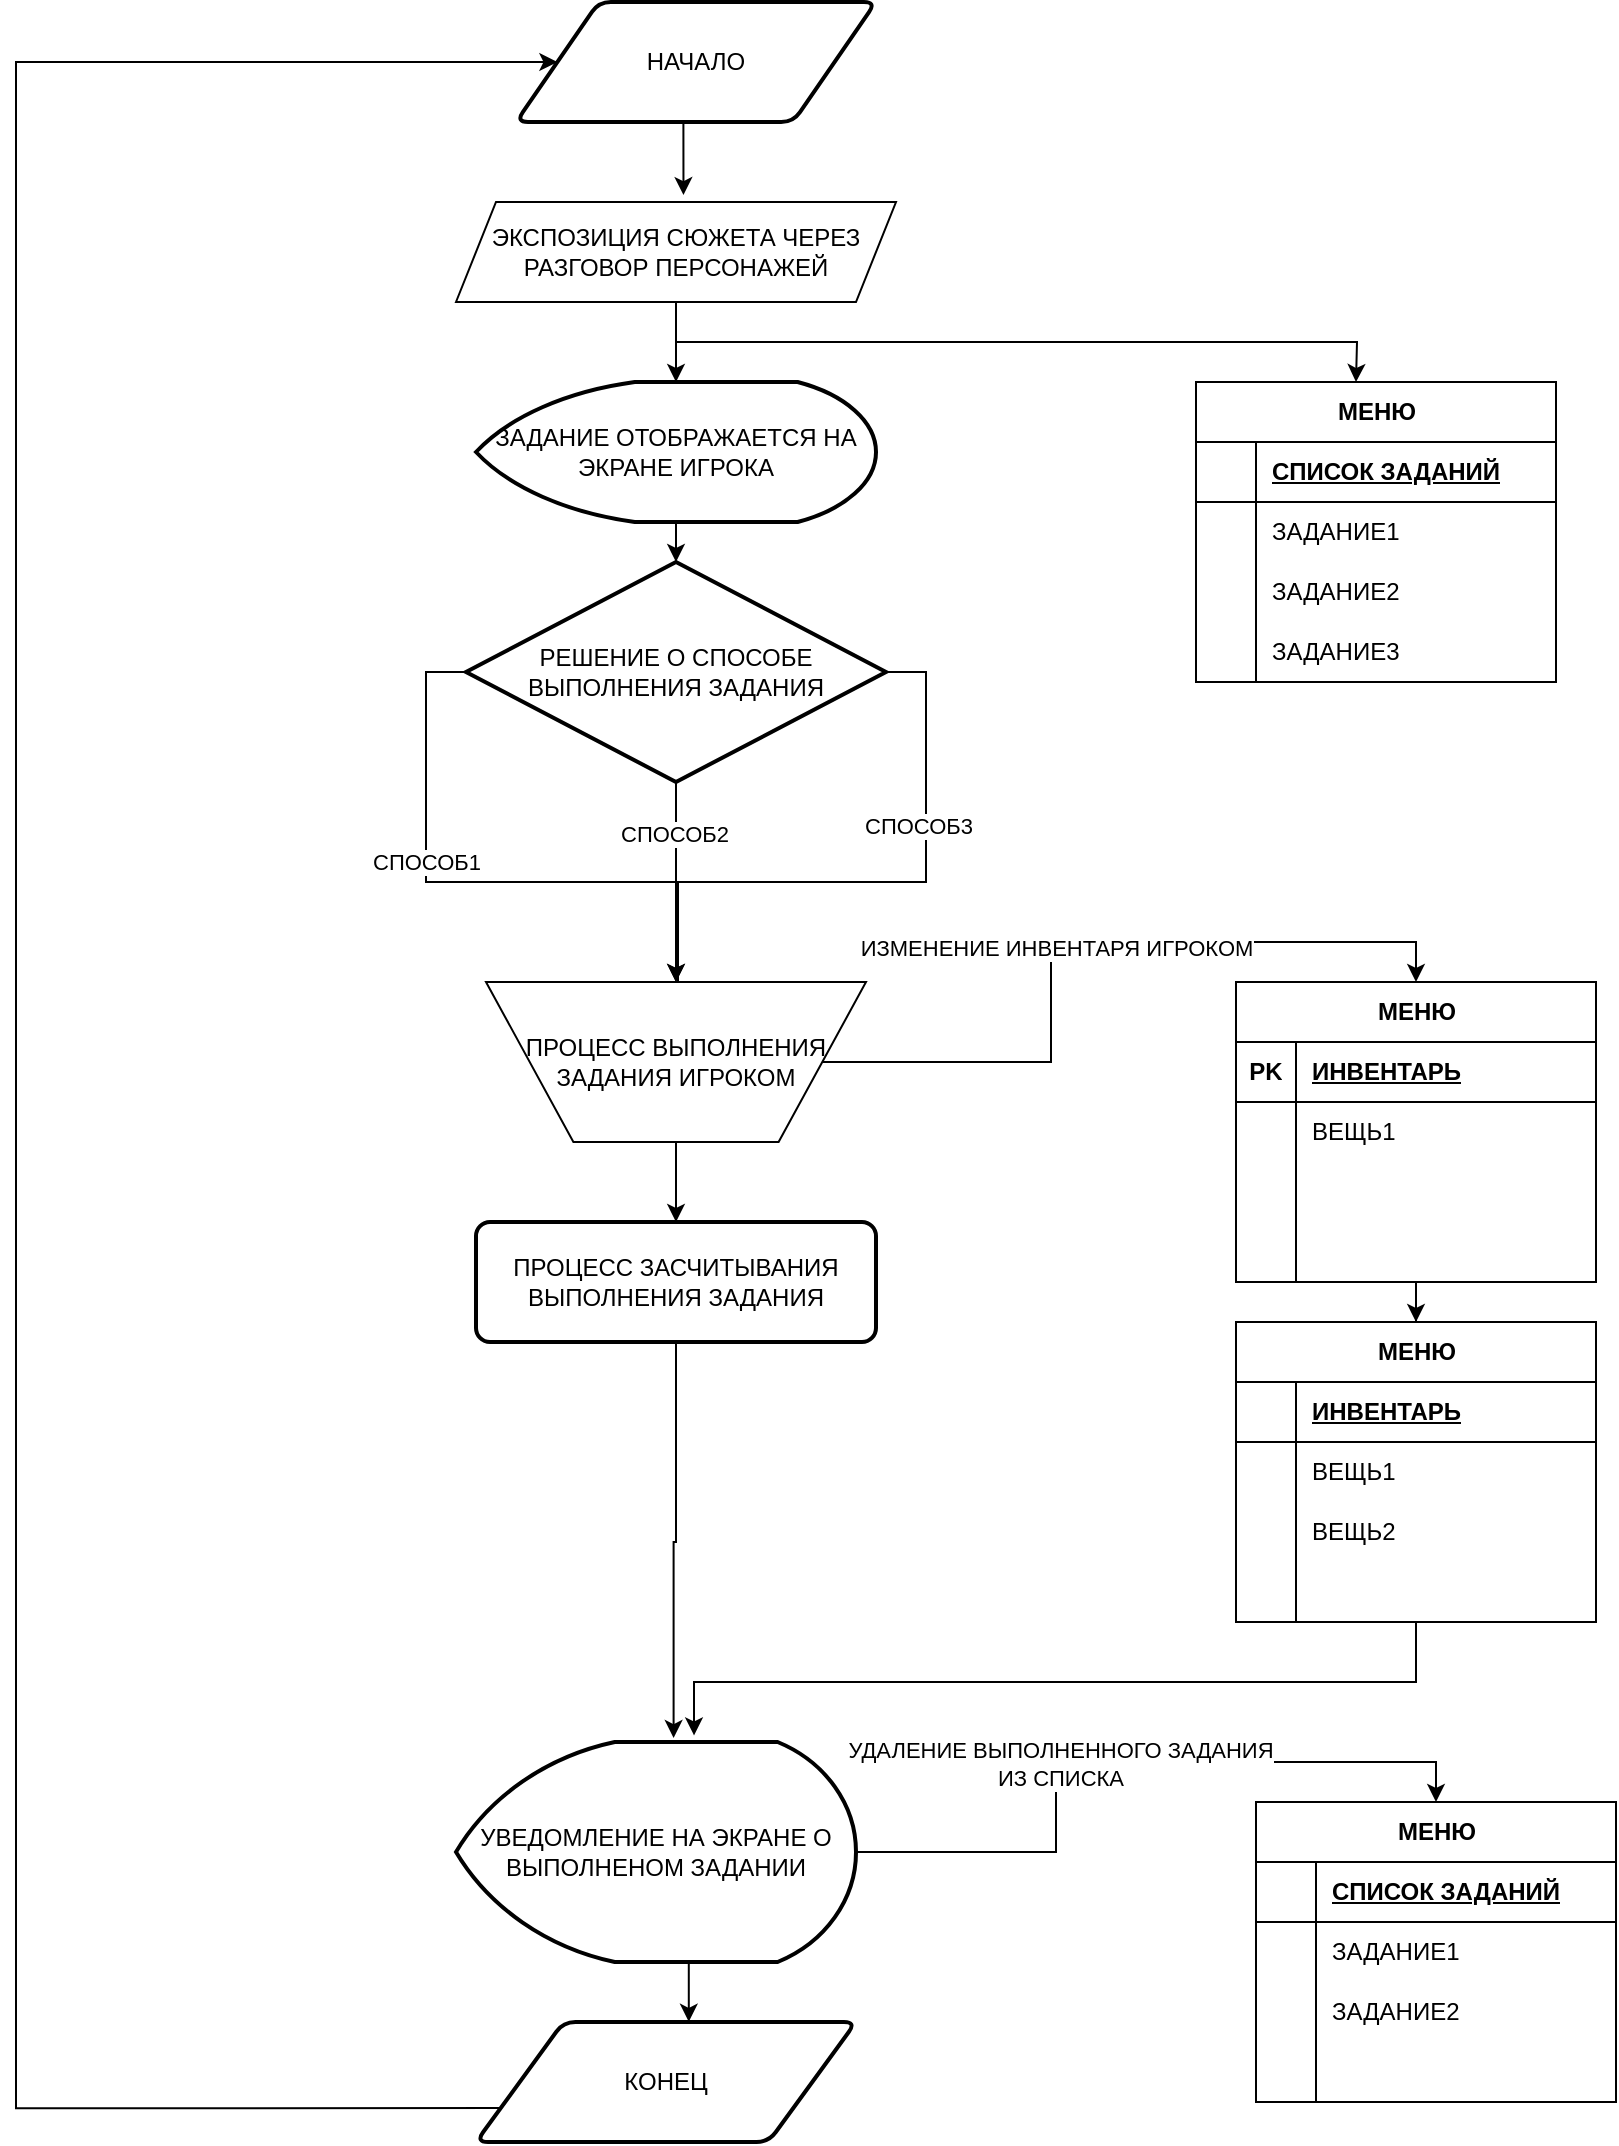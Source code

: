 <mxfile version="22.1.8" type="device">
  <diagram name="Page-1" id="jC-z7-jAYnr1ATUGdDb_">
    <mxGraphModel dx="1912" dy="897" grid="1" gridSize="10" guides="1" tooltips="1" connect="1" arrows="1" fold="1" page="1" pageScale="1" pageWidth="850" pageHeight="1100" math="0" shadow="0">
      <root>
        <mxCell id="0" />
        <mxCell id="1" parent="0" />
        <mxCell id="XMUXzHn4i5wTcULYJO-p-7" style="edgeStyle=orthogonalEdgeStyle;rounded=0;orthogonalLoop=1;jettySize=auto;html=1;exitX=0.5;exitY=1;exitDx=0;exitDy=0;" edge="1" parent="1" source="XMUXzHn4i5wTcULYJO-p-1">
          <mxGeometry relative="1" as="geometry">
            <mxPoint x="720" y="200" as="targetPoint" />
          </mxGeometry>
        </mxCell>
        <mxCell id="XMUXzHn4i5wTcULYJO-p-1" value="ЭКСПОЗИЦИЯ СЮЖЕТА ЧЕРЕЗ РАЗГОВОР ПЕРСОНАЖЕЙ" style="shape=parallelogram;perimeter=parallelogramPerimeter;whiteSpace=wrap;html=1;fixedSize=1;" vertex="1" parent="1">
          <mxGeometry x="270" y="110" width="220" height="50" as="geometry" />
        </mxCell>
        <mxCell id="XMUXzHn4i5wTcULYJO-p-5" value="ЗАДАНИЕ ОТОБРАЖАЕТСЯ НА ЭКРАНЕ ИГРОКА" style="strokeWidth=2;html=1;shape=mxgraph.flowchart.display;whiteSpace=wrap;" vertex="1" parent="1">
          <mxGeometry x="280" y="200" width="200" height="70" as="geometry" />
        </mxCell>
        <mxCell id="XMUXzHn4i5wTcULYJO-p-6" style="edgeStyle=orthogonalEdgeStyle;rounded=0;orthogonalLoop=1;jettySize=auto;html=1;exitX=0.5;exitY=1;exitDx=0;exitDy=0;entryX=0.5;entryY=0;entryDx=0;entryDy=0;entryPerimeter=0;" edge="1" parent="1" source="XMUXzHn4i5wTcULYJO-p-1" target="XMUXzHn4i5wTcULYJO-p-5">
          <mxGeometry relative="1" as="geometry" />
        </mxCell>
        <mxCell id="XMUXzHn4i5wTcULYJO-p-8" value="МЕНЮ" style="shape=table;startSize=30;container=1;collapsible=1;childLayout=tableLayout;fixedRows=1;rowLines=0;fontStyle=1;align=center;resizeLast=1;html=1;" vertex="1" parent="1">
          <mxGeometry x="640" y="200" width="180" height="150" as="geometry" />
        </mxCell>
        <mxCell id="XMUXzHn4i5wTcULYJO-p-9" value="" style="shape=tableRow;horizontal=0;startSize=0;swimlaneHead=0;swimlaneBody=0;fillColor=none;collapsible=0;dropTarget=0;points=[[0,0.5],[1,0.5]];portConstraint=eastwest;top=0;left=0;right=0;bottom=1;" vertex="1" parent="XMUXzHn4i5wTcULYJO-p-8">
          <mxGeometry y="30" width="180" height="30" as="geometry" />
        </mxCell>
        <mxCell id="XMUXzHn4i5wTcULYJO-p-10" value="" style="shape=partialRectangle;connectable=0;fillColor=none;top=0;left=0;bottom=0;right=0;fontStyle=1;overflow=hidden;whiteSpace=wrap;html=1;" vertex="1" parent="XMUXzHn4i5wTcULYJO-p-9">
          <mxGeometry width="30" height="30" as="geometry">
            <mxRectangle width="30" height="30" as="alternateBounds" />
          </mxGeometry>
        </mxCell>
        <mxCell id="XMUXzHn4i5wTcULYJO-p-11" value="СПИСОК ЗАДАНИЙ" style="shape=partialRectangle;connectable=0;fillColor=none;top=0;left=0;bottom=0;right=0;align=left;spacingLeft=6;fontStyle=5;overflow=hidden;whiteSpace=wrap;html=1;" vertex="1" parent="XMUXzHn4i5wTcULYJO-p-9">
          <mxGeometry x="30" width="150" height="30" as="geometry">
            <mxRectangle width="150" height="30" as="alternateBounds" />
          </mxGeometry>
        </mxCell>
        <mxCell id="XMUXzHn4i5wTcULYJO-p-12" value="" style="shape=tableRow;horizontal=0;startSize=0;swimlaneHead=0;swimlaneBody=0;fillColor=none;collapsible=0;dropTarget=0;points=[[0,0.5],[1,0.5]];portConstraint=eastwest;top=0;left=0;right=0;bottom=0;" vertex="1" parent="XMUXzHn4i5wTcULYJO-p-8">
          <mxGeometry y="60" width="180" height="30" as="geometry" />
        </mxCell>
        <mxCell id="XMUXzHn4i5wTcULYJO-p-13" value="" style="shape=partialRectangle;connectable=0;fillColor=none;top=0;left=0;bottom=0;right=0;editable=1;overflow=hidden;whiteSpace=wrap;html=1;" vertex="1" parent="XMUXzHn4i5wTcULYJO-p-12">
          <mxGeometry width="30" height="30" as="geometry">
            <mxRectangle width="30" height="30" as="alternateBounds" />
          </mxGeometry>
        </mxCell>
        <mxCell id="XMUXzHn4i5wTcULYJO-p-14" value="ЗАДАНИЕ1" style="shape=partialRectangle;connectable=0;fillColor=none;top=0;left=0;bottom=0;right=0;align=left;spacingLeft=6;overflow=hidden;whiteSpace=wrap;html=1;" vertex="1" parent="XMUXzHn4i5wTcULYJO-p-12">
          <mxGeometry x="30" width="150" height="30" as="geometry">
            <mxRectangle width="150" height="30" as="alternateBounds" />
          </mxGeometry>
        </mxCell>
        <mxCell id="XMUXzHn4i5wTcULYJO-p-15" value="" style="shape=tableRow;horizontal=0;startSize=0;swimlaneHead=0;swimlaneBody=0;fillColor=none;collapsible=0;dropTarget=0;points=[[0,0.5],[1,0.5]];portConstraint=eastwest;top=0;left=0;right=0;bottom=0;" vertex="1" parent="XMUXzHn4i5wTcULYJO-p-8">
          <mxGeometry y="90" width="180" height="30" as="geometry" />
        </mxCell>
        <mxCell id="XMUXzHn4i5wTcULYJO-p-16" value="" style="shape=partialRectangle;connectable=0;fillColor=none;top=0;left=0;bottom=0;right=0;editable=1;overflow=hidden;whiteSpace=wrap;html=1;" vertex="1" parent="XMUXzHn4i5wTcULYJO-p-15">
          <mxGeometry width="30" height="30" as="geometry">
            <mxRectangle width="30" height="30" as="alternateBounds" />
          </mxGeometry>
        </mxCell>
        <mxCell id="XMUXzHn4i5wTcULYJO-p-17" value="ЗАДАНИЕ2" style="shape=partialRectangle;connectable=0;fillColor=none;top=0;left=0;bottom=0;right=0;align=left;spacingLeft=6;overflow=hidden;whiteSpace=wrap;html=1;" vertex="1" parent="XMUXzHn4i5wTcULYJO-p-15">
          <mxGeometry x="30" width="150" height="30" as="geometry">
            <mxRectangle width="150" height="30" as="alternateBounds" />
          </mxGeometry>
        </mxCell>
        <mxCell id="XMUXzHn4i5wTcULYJO-p-18" value="" style="shape=tableRow;horizontal=0;startSize=0;swimlaneHead=0;swimlaneBody=0;fillColor=none;collapsible=0;dropTarget=0;points=[[0,0.5],[1,0.5]];portConstraint=eastwest;top=0;left=0;right=0;bottom=0;" vertex="1" parent="XMUXzHn4i5wTcULYJO-p-8">
          <mxGeometry y="120" width="180" height="30" as="geometry" />
        </mxCell>
        <mxCell id="XMUXzHn4i5wTcULYJO-p-19" value="" style="shape=partialRectangle;connectable=0;fillColor=none;top=0;left=0;bottom=0;right=0;editable=1;overflow=hidden;whiteSpace=wrap;html=1;" vertex="1" parent="XMUXzHn4i5wTcULYJO-p-18">
          <mxGeometry width="30" height="30" as="geometry">
            <mxRectangle width="30" height="30" as="alternateBounds" />
          </mxGeometry>
        </mxCell>
        <mxCell id="XMUXzHn4i5wTcULYJO-p-20" value="ЗАДАНИЕ3" style="shape=partialRectangle;connectable=0;fillColor=none;top=0;left=0;bottom=0;right=0;align=left;spacingLeft=6;overflow=hidden;whiteSpace=wrap;html=1;" vertex="1" parent="XMUXzHn4i5wTcULYJO-p-18">
          <mxGeometry x="30" width="150" height="30" as="geometry">
            <mxRectangle width="150" height="30" as="alternateBounds" />
          </mxGeometry>
        </mxCell>
        <mxCell id="XMUXzHn4i5wTcULYJO-p-27" style="edgeStyle=orthogonalEdgeStyle;rounded=0;orthogonalLoop=1;jettySize=auto;html=1;exitX=1;exitY=0.5;exitDx=0;exitDy=0;exitPerimeter=0;entryX=0.5;entryY=0;entryDx=0;entryDy=0;" edge="1" parent="1" source="XMUXzHn4i5wTcULYJO-p-21" target="XMUXzHn4i5wTcULYJO-p-31">
          <mxGeometry relative="1" as="geometry">
            <mxPoint x="380" y="550" as="targetPoint" />
          </mxGeometry>
        </mxCell>
        <mxCell id="XMUXzHn4i5wTcULYJO-p-30" value="СПОСОБ3" style="edgeLabel;html=1;align=center;verticalAlign=middle;resizable=0;points=[];" vertex="1" connectable="0" parent="XMUXzHn4i5wTcULYJO-p-27">
          <mxGeometry x="-0.356" y="-4" relative="1" as="geometry">
            <mxPoint as="offset" />
          </mxGeometry>
        </mxCell>
        <mxCell id="XMUXzHn4i5wTcULYJO-p-50" style="edgeStyle=orthogonalEdgeStyle;rounded=0;orthogonalLoop=1;jettySize=auto;html=1;exitX=0.5;exitY=1;exitDx=0;exitDy=0;exitPerimeter=0;entryX=0.5;entryY=0;entryDx=0;entryDy=0;" edge="1" parent="1" source="XMUXzHn4i5wTcULYJO-p-21" target="XMUXzHn4i5wTcULYJO-p-31">
          <mxGeometry relative="1" as="geometry" />
        </mxCell>
        <mxCell id="XMUXzHn4i5wTcULYJO-p-51" value="СПОСОБ2" style="edgeLabel;html=1;align=center;verticalAlign=middle;resizable=0;points=[];" vertex="1" connectable="0" parent="XMUXzHn4i5wTcULYJO-p-50">
          <mxGeometry x="-0.486" y="-1" relative="1" as="geometry">
            <mxPoint as="offset" />
          </mxGeometry>
        </mxCell>
        <mxCell id="XMUXzHn4i5wTcULYJO-p-52" style="edgeStyle=orthogonalEdgeStyle;rounded=0;orthogonalLoop=1;jettySize=auto;html=1;exitX=0;exitY=0.5;exitDx=0;exitDy=0;exitPerimeter=0;" edge="1" parent="1" source="XMUXzHn4i5wTcULYJO-p-21">
          <mxGeometry relative="1" as="geometry">
            <mxPoint x="380" y="570" as="targetPoint" />
            <Array as="points">
              <mxPoint x="255" y="345" />
              <mxPoint x="255" y="450" />
              <mxPoint x="381" y="450" />
              <mxPoint x="381" y="570" />
            </Array>
          </mxGeometry>
        </mxCell>
        <mxCell id="XMUXzHn4i5wTcULYJO-p-53" value="СПОСОБ1" style="edgeLabel;html=1;align=center;verticalAlign=middle;resizable=0;points=[];" vertex="1" connectable="0" parent="XMUXzHn4i5wTcULYJO-p-52">
          <mxGeometry x="-0.381" relative="1" as="geometry">
            <mxPoint as="offset" />
          </mxGeometry>
        </mxCell>
        <mxCell id="XMUXzHn4i5wTcULYJO-p-21" value="РЕШЕНИЕ О СПОСОБЕ ВЫПОЛНЕНИЯ ЗАДАНИЯ" style="strokeWidth=2;html=1;shape=mxgraph.flowchart.decision;whiteSpace=wrap;" vertex="1" parent="1">
          <mxGeometry x="275" y="290" width="210" height="110" as="geometry" />
        </mxCell>
        <mxCell id="XMUXzHn4i5wTcULYJO-p-23" style="edgeStyle=orthogonalEdgeStyle;rounded=0;orthogonalLoop=1;jettySize=auto;html=1;exitX=0.5;exitY=1;exitDx=0;exitDy=0;exitPerimeter=0;entryX=0.5;entryY=0;entryDx=0;entryDy=0;entryPerimeter=0;" edge="1" parent="1" source="XMUXzHn4i5wTcULYJO-p-5" target="XMUXzHn4i5wTcULYJO-p-21">
          <mxGeometry relative="1" as="geometry" />
        </mxCell>
        <mxCell id="XMUXzHn4i5wTcULYJO-p-24" value="ПРОЦЕСС ЗАСЧИТЫВАНИЯ ВЫПОЛНЕНИЯ ЗАДАНИЯ" style="rounded=1;whiteSpace=wrap;html=1;absoluteArcSize=1;arcSize=14;strokeWidth=2;" vertex="1" parent="1">
          <mxGeometry x="280" y="620" width="200" height="60" as="geometry" />
        </mxCell>
        <mxCell id="XMUXzHn4i5wTcULYJO-p-54" style="edgeStyle=orthogonalEdgeStyle;rounded=0;orthogonalLoop=1;jettySize=auto;html=1;exitX=0.5;exitY=1;exitDx=0;exitDy=0;entryX=0.5;entryY=0;entryDx=0;entryDy=0;" edge="1" parent="1" source="XMUXzHn4i5wTcULYJO-p-31" target="XMUXzHn4i5wTcULYJO-p-24">
          <mxGeometry relative="1" as="geometry" />
        </mxCell>
        <mxCell id="XMUXzHn4i5wTcULYJO-p-92" style="edgeStyle=orthogonalEdgeStyle;rounded=0;orthogonalLoop=1;jettySize=auto;html=1;exitX=1;exitY=0.5;exitDx=0;exitDy=0;entryX=0.5;entryY=0;entryDx=0;entryDy=0;" edge="1" parent="1" source="XMUXzHn4i5wTcULYJO-p-31" target="XMUXzHn4i5wTcULYJO-p-66">
          <mxGeometry relative="1" as="geometry" />
        </mxCell>
        <mxCell id="XMUXzHn4i5wTcULYJO-p-93" value="ИЗМЕНЕНИЕ ИНВЕНТАРЯ ИГРОКОМ" style="edgeLabel;html=1;align=center;verticalAlign=middle;resizable=0;points=[];" vertex="1" connectable="0" parent="XMUXzHn4i5wTcULYJO-p-92">
          <mxGeometry x="-0.061" y="-3" relative="1" as="geometry">
            <mxPoint as="offset" />
          </mxGeometry>
        </mxCell>
        <mxCell id="XMUXzHn4i5wTcULYJO-p-31" value="ПРОЦЕСС ВЫПОЛНЕНИЯ ЗАДАНИЯ ИГРОКОМ" style="verticalLabelPosition=middle;verticalAlign=middle;html=1;shape=trapezoid;perimeter=trapezoidPerimeter;whiteSpace=wrap;size=0.23;arcSize=10;flipV=1;labelPosition=center;align=center;" vertex="1" parent="1">
          <mxGeometry x="285" y="500" width="190" height="80" as="geometry" />
        </mxCell>
        <mxCell id="XMUXzHn4i5wTcULYJO-p-47" style="edgeStyle=orthogonalEdgeStyle;rounded=0;orthogonalLoop=1;jettySize=auto;html=1;exitX=1;exitY=0.5;exitDx=0;exitDy=0;exitPerimeter=0;entryX=0.5;entryY=0;entryDx=0;entryDy=0;" edge="1" parent="1" source="XMUXzHn4i5wTcULYJO-p-32" target="XMUXzHn4i5wTcULYJO-p-33">
          <mxGeometry relative="1" as="geometry" />
        </mxCell>
        <mxCell id="XMUXzHn4i5wTcULYJO-p-48" value="&lt;div&gt;УДАЛЕНИЕ ВЫПОЛНЕННОГО ЗАДАНИЯ&lt;/div&gt;&lt;div&gt;ИЗ СПИСКА&lt;br&gt;&lt;/div&gt;" style="edgeLabel;html=1;align=center;verticalAlign=middle;resizable=0;points=[];" vertex="1" connectable="0" parent="XMUXzHn4i5wTcULYJO-p-47">
          <mxGeometry x="-0.188" y="-1" relative="1" as="geometry">
            <mxPoint x="1" as="offset" />
          </mxGeometry>
        </mxCell>
        <mxCell id="XMUXzHn4i5wTcULYJO-p-32" value="УВЕДОМЛЕНИЕ НА ЭКРАНЕ О ВЫПОЛНЕНОМ ЗАДАНИИ" style="strokeWidth=2;html=1;shape=mxgraph.flowchart.display;whiteSpace=wrap;" vertex="1" parent="1">
          <mxGeometry x="270" y="880" width="200" height="110" as="geometry" />
        </mxCell>
        <mxCell id="XMUXzHn4i5wTcULYJO-p-33" value="МЕНЮ" style="shape=table;startSize=30;container=1;collapsible=1;childLayout=tableLayout;fixedRows=1;rowLines=0;fontStyle=1;align=center;resizeLast=1;html=1;" vertex="1" parent="1">
          <mxGeometry x="670" y="910" width="180" height="150" as="geometry" />
        </mxCell>
        <mxCell id="XMUXzHn4i5wTcULYJO-p-34" value="" style="shape=tableRow;horizontal=0;startSize=0;swimlaneHead=0;swimlaneBody=0;fillColor=none;collapsible=0;dropTarget=0;points=[[0,0.5],[1,0.5]];portConstraint=eastwest;top=0;left=0;right=0;bottom=1;" vertex="1" parent="XMUXzHn4i5wTcULYJO-p-33">
          <mxGeometry y="30" width="180" height="30" as="geometry" />
        </mxCell>
        <mxCell id="XMUXzHn4i5wTcULYJO-p-35" value="" style="shape=partialRectangle;connectable=0;fillColor=none;top=0;left=0;bottom=0;right=0;fontStyle=1;overflow=hidden;whiteSpace=wrap;html=1;" vertex="1" parent="XMUXzHn4i5wTcULYJO-p-34">
          <mxGeometry width="30" height="30" as="geometry">
            <mxRectangle width="30" height="30" as="alternateBounds" />
          </mxGeometry>
        </mxCell>
        <mxCell id="XMUXzHn4i5wTcULYJO-p-36" value="СПИСОК ЗАДАНИЙ" style="shape=partialRectangle;connectable=0;fillColor=none;top=0;left=0;bottom=0;right=0;align=left;spacingLeft=6;fontStyle=5;overflow=hidden;whiteSpace=wrap;html=1;" vertex="1" parent="XMUXzHn4i5wTcULYJO-p-34">
          <mxGeometry x="30" width="150" height="30" as="geometry">
            <mxRectangle width="150" height="30" as="alternateBounds" />
          </mxGeometry>
        </mxCell>
        <mxCell id="XMUXzHn4i5wTcULYJO-p-37" value="" style="shape=tableRow;horizontal=0;startSize=0;swimlaneHead=0;swimlaneBody=0;fillColor=none;collapsible=0;dropTarget=0;points=[[0,0.5],[1,0.5]];portConstraint=eastwest;top=0;left=0;right=0;bottom=0;" vertex="1" parent="XMUXzHn4i5wTcULYJO-p-33">
          <mxGeometry y="60" width="180" height="30" as="geometry" />
        </mxCell>
        <mxCell id="XMUXzHn4i5wTcULYJO-p-38" value="" style="shape=partialRectangle;connectable=0;fillColor=none;top=0;left=0;bottom=0;right=0;editable=1;overflow=hidden;whiteSpace=wrap;html=1;" vertex="1" parent="XMUXzHn4i5wTcULYJO-p-37">
          <mxGeometry width="30" height="30" as="geometry">
            <mxRectangle width="30" height="30" as="alternateBounds" />
          </mxGeometry>
        </mxCell>
        <mxCell id="XMUXzHn4i5wTcULYJO-p-39" value="ЗАДАНИЕ1" style="shape=partialRectangle;connectable=0;fillColor=none;top=0;left=0;bottom=0;right=0;align=left;spacingLeft=6;overflow=hidden;whiteSpace=wrap;html=1;" vertex="1" parent="XMUXzHn4i5wTcULYJO-p-37">
          <mxGeometry x="30" width="150" height="30" as="geometry">
            <mxRectangle width="150" height="30" as="alternateBounds" />
          </mxGeometry>
        </mxCell>
        <mxCell id="XMUXzHn4i5wTcULYJO-p-40" value="" style="shape=tableRow;horizontal=0;startSize=0;swimlaneHead=0;swimlaneBody=0;fillColor=none;collapsible=0;dropTarget=0;points=[[0,0.5],[1,0.5]];portConstraint=eastwest;top=0;left=0;right=0;bottom=0;" vertex="1" parent="XMUXzHn4i5wTcULYJO-p-33">
          <mxGeometry y="90" width="180" height="30" as="geometry" />
        </mxCell>
        <mxCell id="XMUXzHn4i5wTcULYJO-p-41" value="" style="shape=partialRectangle;connectable=0;fillColor=none;top=0;left=0;bottom=0;right=0;editable=1;overflow=hidden;whiteSpace=wrap;html=1;" vertex="1" parent="XMUXzHn4i5wTcULYJO-p-40">
          <mxGeometry width="30" height="30" as="geometry">
            <mxRectangle width="30" height="30" as="alternateBounds" />
          </mxGeometry>
        </mxCell>
        <mxCell id="XMUXzHn4i5wTcULYJO-p-42" value="ЗАДАНИЕ2" style="shape=partialRectangle;connectable=0;fillColor=none;top=0;left=0;bottom=0;right=0;align=left;spacingLeft=6;overflow=hidden;whiteSpace=wrap;html=1;" vertex="1" parent="XMUXzHn4i5wTcULYJO-p-40">
          <mxGeometry x="30" width="150" height="30" as="geometry">
            <mxRectangle width="150" height="30" as="alternateBounds" />
          </mxGeometry>
        </mxCell>
        <mxCell id="XMUXzHn4i5wTcULYJO-p-43" value="" style="shape=tableRow;horizontal=0;startSize=0;swimlaneHead=0;swimlaneBody=0;fillColor=none;collapsible=0;dropTarget=0;points=[[0,0.5],[1,0.5]];portConstraint=eastwest;top=0;left=0;right=0;bottom=0;" vertex="1" parent="XMUXzHn4i5wTcULYJO-p-33">
          <mxGeometry y="120" width="180" height="30" as="geometry" />
        </mxCell>
        <mxCell id="XMUXzHn4i5wTcULYJO-p-44" value="" style="shape=partialRectangle;connectable=0;fillColor=none;top=0;left=0;bottom=0;right=0;editable=1;overflow=hidden;whiteSpace=wrap;html=1;" vertex="1" parent="XMUXzHn4i5wTcULYJO-p-43">
          <mxGeometry width="30" height="30" as="geometry">
            <mxRectangle width="30" height="30" as="alternateBounds" />
          </mxGeometry>
        </mxCell>
        <mxCell id="XMUXzHn4i5wTcULYJO-p-45" value="" style="shape=partialRectangle;connectable=0;fillColor=none;top=0;left=0;bottom=0;right=0;align=left;spacingLeft=6;overflow=hidden;whiteSpace=wrap;html=1;" vertex="1" parent="XMUXzHn4i5wTcULYJO-p-43">
          <mxGeometry x="30" width="150" height="30" as="geometry">
            <mxRectangle width="150" height="30" as="alternateBounds" />
          </mxGeometry>
        </mxCell>
        <mxCell id="XMUXzHn4i5wTcULYJO-p-55" style="edgeStyle=orthogonalEdgeStyle;rounded=0;orthogonalLoop=1;jettySize=auto;html=1;exitX=0.5;exitY=1;exitDx=0;exitDy=0;entryX=0.544;entryY=-0.018;entryDx=0;entryDy=0;entryPerimeter=0;" edge="1" parent="1" source="XMUXzHn4i5wTcULYJO-p-24" target="XMUXzHn4i5wTcULYJO-p-32">
          <mxGeometry relative="1" as="geometry" />
        </mxCell>
        <mxCell id="XMUXzHn4i5wTcULYJO-p-59" style="edgeStyle=orthogonalEdgeStyle;rounded=0;orthogonalLoop=1;jettySize=auto;html=1;exitX=0;exitY=0.75;exitDx=0;exitDy=0;" edge="1" parent="1" source="XMUXzHn4i5wTcULYJO-p-57" target="XMUXzHn4i5wTcULYJO-p-61">
          <mxGeometry relative="1" as="geometry">
            <Array as="points">
              <mxPoint x="50" y="1063" />
              <mxPoint x="50" y="40" />
            </Array>
          </mxGeometry>
        </mxCell>
        <mxCell id="XMUXzHn4i5wTcULYJO-p-57" value="КОНЕЦ" style="shape=parallelogram;html=1;strokeWidth=2;perimeter=parallelogramPerimeter;whiteSpace=wrap;rounded=1;arcSize=12;size=0.23;" vertex="1" parent="1">
          <mxGeometry x="280" y="1020" width="190" height="60" as="geometry" />
        </mxCell>
        <mxCell id="XMUXzHn4i5wTcULYJO-p-58" style="edgeStyle=orthogonalEdgeStyle;rounded=0;orthogonalLoop=1;jettySize=auto;html=1;exitX=0.5;exitY=1;exitDx=0;exitDy=0;exitPerimeter=0;entryX=0.56;entryY=-0.002;entryDx=0;entryDy=0;entryPerimeter=0;" edge="1" parent="1" source="XMUXzHn4i5wTcULYJO-p-32" target="XMUXzHn4i5wTcULYJO-p-57">
          <mxGeometry relative="1" as="geometry" />
        </mxCell>
        <mxCell id="XMUXzHn4i5wTcULYJO-p-61" value="НАЧАЛО" style="shape=parallelogram;html=1;strokeWidth=2;perimeter=parallelogramPerimeter;whiteSpace=wrap;rounded=1;arcSize=12;size=0.23;" vertex="1" parent="1">
          <mxGeometry x="300" y="10" width="180" height="60" as="geometry" />
        </mxCell>
        <mxCell id="XMUXzHn4i5wTcULYJO-p-64" style="edgeStyle=orthogonalEdgeStyle;rounded=0;orthogonalLoop=1;jettySize=auto;html=1;exitX=0.5;exitY=1;exitDx=0;exitDy=0;entryX=0.517;entryY=-0.069;entryDx=0;entryDy=0;entryPerimeter=0;" edge="1" parent="1" source="XMUXzHn4i5wTcULYJO-p-61" target="XMUXzHn4i5wTcULYJO-p-1">
          <mxGeometry relative="1" as="geometry" />
        </mxCell>
        <mxCell id="XMUXzHn4i5wTcULYJO-p-97" style="edgeStyle=orthogonalEdgeStyle;rounded=0;orthogonalLoop=1;jettySize=auto;html=1;" edge="1" parent="1" source="XMUXzHn4i5wTcULYJO-p-66" target="XMUXzHn4i5wTcULYJO-p-79">
          <mxGeometry relative="1" as="geometry" />
        </mxCell>
        <mxCell id="XMUXzHn4i5wTcULYJO-p-66" value="МЕНЮ" style="shape=table;startSize=30;container=1;collapsible=1;childLayout=tableLayout;fixedRows=1;rowLines=0;fontStyle=1;align=center;resizeLast=1;html=1;" vertex="1" parent="1">
          <mxGeometry x="660" y="500" width="180" height="150" as="geometry" />
        </mxCell>
        <mxCell id="XMUXzHn4i5wTcULYJO-p-67" value="" style="shape=tableRow;horizontal=0;startSize=0;swimlaneHead=0;swimlaneBody=0;fillColor=none;collapsible=0;dropTarget=0;points=[[0,0.5],[1,0.5]];portConstraint=eastwest;top=0;left=0;right=0;bottom=1;" vertex="1" parent="XMUXzHn4i5wTcULYJO-p-66">
          <mxGeometry y="30" width="180" height="30" as="geometry" />
        </mxCell>
        <mxCell id="XMUXzHn4i5wTcULYJO-p-68" value="PK" style="shape=partialRectangle;connectable=0;fillColor=none;top=0;left=0;bottom=0;right=0;fontStyle=1;overflow=hidden;whiteSpace=wrap;html=1;" vertex="1" parent="XMUXzHn4i5wTcULYJO-p-67">
          <mxGeometry width="30" height="30" as="geometry">
            <mxRectangle width="30" height="30" as="alternateBounds" />
          </mxGeometry>
        </mxCell>
        <mxCell id="XMUXzHn4i5wTcULYJO-p-69" value="ИНВЕНТАРЬ" style="shape=partialRectangle;connectable=0;fillColor=none;top=0;left=0;bottom=0;right=0;align=left;spacingLeft=6;fontStyle=5;overflow=hidden;whiteSpace=wrap;html=1;" vertex="1" parent="XMUXzHn4i5wTcULYJO-p-67">
          <mxGeometry x="30" width="150" height="30" as="geometry">
            <mxRectangle width="150" height="30" as="alternateBounds" />
          </mxGeometry>
        </mxCell>
        <mxCell id="XMUXzHn4i5wTcULYJO-p-70" value="" style="shape=tableRow;horizontal=0;startSize=0;swimlaneHead=0;swimlaneBody=0;fillColor=none;collapsible=0;dropTarget=0;points=[[0,0.5],[1,0.5]];portConstraint=eastwest;top=0;left=0;right=0;bottom=0;" vertex="1" parent="XMUXzHn4i5wTcULYJO-p-66">
          <mxGeometry y="60" width="180" height="30" as="geometry" />
        </mxCell>
        <mxCell id="XMUXzHn4i5wTcULYJO-p-71" value="" style="shape=partialRectangle;connectable=0;fillColor=none;top=0;left=0;bottom=0;right=0;editable=1;overflow=hidden;whiteSpace=wrap;html=1;" vertex="1" parent="XMUXzHn4i5wTcULYJO-p-70">
          <mxGeometry width="30" height="30" as="geometry">
            <mxRectangle width="30" height="30" as="alternateBounds" />
          </mxGeometry>
        </mxCell>
        <mxCell id="XMUXzHn4i5wTcULYJO-p-72" value="ВЕЩЬ1" style="shape=partialRectangle;connectable=0;fillColor=none;top=0;left=0;bottom=0;right=0;align=left;spacingLeft=6;overflow=hidden;whiteSpace=wrap;html=1;" vertex="1" parent="XMUXzHn4i5wTcULYJO-p-70">
          <mxGeometry x="30" width="150" height="30" as="geometry">
            <mxRectangle width="150" height="30" as="alternateBounds" />
          </mxGeometry>
        </mxCell>
        <mxCell id="XMUXzHn4i5wTcULYJO-p-73" value="" style="shape=tableRow;horizontal=0;startSize=0;swimlaneHead=0;swimlaneBody=0;fillColor=none;collapsible=0;dropTarget=0;points=[[0,0.5],[1,0.5]];portConstraint=eastwest;top=0;left=0;right=0;bottom=0;" vertex="1" parent="XMUXzHn4i5wTcULYJO-p-66">
          <mxGeometry y="90" width="180" height="30" as="geometry" />
        </mxCell>
        <mxCell id="XMUXzHn4i5wTcULYJO-p-74" value="" style="shape=partialRectangle;connectable=0;fillColor=none;top=0;left=0;bottom=0;right=0;editable=1;overflow=hidden;whiteSpace=wrap;html=1;" vertex="1" parent="XMUXzHn4i5wTcULYJO-p-73">
          <mxGeometry width="30" height="30" as="geometry">
            <mxRectangle width="30" height="30" as="alternateBounds" />
          </mxGeometry>
        </mxCell>
        <mxCell id="XMUXzHn4i5wTcULYJO-p-75" value="" style="shape=partialRectangle;connectable=0;fillColor=none;top=0;left=0;bottom=0;right=0;align=left;spacingLeft=6;overflow=hidden;whiteSpace=wrap;html=1;" vertex="1" parent="XMUXzHn4i5wTcULYJO-p-73">
          <mxGeometry x="30" width="150" height="30" as="geometry">
            <mxRectangle width="150" height="30" as="alternateBounds" />
          </mxGeometry>
        </mxCell>
        <mxCell id="XMUXzHn4i5wTcULYJO-p-76" value="" style="shape=tableRow;horizontal=0;startSize=0;swimlaneHead=0;swimlaneBody=0;fillColor=none;collapsible=0;dropTarget=0;points=[[0,0.5],[1,0.5]];portConstraint=eastwest;top=0;left=0;right=0;bottom=0;" vertex="1" parent="XMUXzHn4i5wTcULYJO-p-66">
          <mxGeometry y="120" width="180" height="30" as="geometry" />
        </mxCell>
        <mxCell id="XMUXzHn4i5wTcULYJO-p-77" value="" style="shape=partialRectangle;connectable=0;fillColor=none;top=0;left=0;bottom=0;right=0;editable=1;overflow=hidden;whiteSpace=wrap;html=1;" vertex="1" parent="XMUXzHn4i5wTcULYJO-p-76">
          <mxGeometry width="30" height="30" as="geometry">
            <mxRectangle width="30" height="30" as="alternateBounds" />
          </mxGeometry>
        </mxCell>
        <mxCell id="XMUXzHn4i5wTcULYJO-p-78" value="" style="shape=partialRectangle;connectable=0;fillColor=none;top=0;left=0;bottom=0;right=0;align=left;spacingLeft=6;overflow=hidden;whiteSpace=wrap;html=1;" vertex="1" parent="XMUXzHn4i5wTcULYJO-p-76">
          <mxGeometry x="30" width="150" height="30" as="geometry">
            <mxRectangle width="150" height="30" as="alternateBounds" />
          </mxGeometry>
        </mxCell>
        <mxCell id="XMUXzHn4i5wTcULYJO-p-79" value="МЕНЮ" style="shape=table;startSize=30;container=1;collapsible=1;childLayout=tableLayout;fixedRows=1;rowLines=0;fontStyle=1;align=center;resizeLast=1;html=1;" vertex="1" parent="1">
          <mxGeometry x="660" y="670" width="180" height="150" as="geometry">
            <mxRectangle x="640" y="670" width="80" height="30" as="alternateBounds" />
          </mxGeometry>
        </mxCell>
        <mxCell id="XMUXzHn4i5wTcULYJO-p-80" value="" style="shape=tableRow;horizontal=0;startSize=0;swimlaneHead=0;swimlaneBody=0;fillColor=none;collapsible=0;dropTarget=0;points=[[0,0.5],[1,0.5]];portConstraint=eastwest;top=0;left=0;right=0;bottom=1;" vertex="1" parent="XMUXzHn4i5wTcULYJO-p-79">
          <mxGeometry y="30" width="180" height="30" as="geometry" />
        </mxCell>
        <mxCell id="XMUXzHn4i5wTcULYJO-p-81" value="" style="shape=partialRectangle;connectable=0;fillColor=none;top=0;left=0;bottom=0;right=0;fontStyle=1;overflow=hidden;whiteSpace=wrap;html=1;" vertex="1" parent="XMUXzHn4i5wTcULYJO-p-80">
          <mxGeometry width="30" height="30" as="geometry">
            <mxRectangle width="30" height="30" as="alternateBounds" />
          </mxGeometry>
        </mxCell>
        <mxCell id="XMUXzHn4i5wTcULYJO-p-82" value="ИНВЕНТАРЬ" style="shape=partialRectangle;connectable=0;fillColor=none;top=0;left=0;bottom=0;right=0;align=left;spacingLeft=6;fontStyle=5;overflow=hidden;whiteSpace=wrap;html=1;" vertex="1" parent="XMUXzHn4i5wTcULYJO-p-80">
          <mxGeometry x="30" width="150" height="30" as="geometry">
            <mxRectangle width="150" height="30" as="alternateBounds" />
          </mxGeometry>
        </mxCell>
        <mxCell id="XMUXzHn4i5wTcULYJO-p-83" value="" style="shape=tableRow;horizontal=0;startSize=0;swimlaneHead=0;swimlaneBody=0;fillColor=none;collapsible=0;dropTarget=0;points=[[0,0.5],[1,0.5]];portConstraint=eastwest;top=0;left=0;right=0;bottom=0;" vertex="1" parent="XMUXzHn4i5wTcULYJO-p-79">
          <mxGeometry y="60" width="180" height="30" as="geometry" />
        </mxCell>
        <mxCell id="XMUXzHn4i5wTcULYJO-p-84" value="" style="shape=partialRectangle;connectable=0;fillColor=none;top=0;left=0;bottom=0;right=0;editable=1;overflow=hidden;whiteSpace=wrap;html=1;" vertex="1" parent="XMUXzHn4i5wTcULYJO-p-83">
          <mxGeometry width="30" height="30" as="geometry">
            <mxRectangle width="30" height="30" as="alternateBounds" />
          </mxGeometry>
        </mxCell>
        <mxCell id="XMUXzHn4i5wTcULYJO-p-85" value="ВЕЩЬ1" style="shape=partialRectangle;connectable=0;fillColor=none;top=0;left=0;bottom=0;right=0;align=left;spacingLeft=6;overflow=hidden;whiteSpace=wrap;html=1;" vertex="1" parent="XMUXzHn4i5wTcULYJO-p-83">
          <mxGeometry x="30" width="150" height="30" as="geometry">
            <mxRectangle width="150" height="30" as="alternateBounds" />
          </mxGeometry>
        </mxCell>
        <mxCell id="XMUXzHn4i5wTcULYJO-p-86" value="" style="shape=tableRow;horizontal=0;startSize=0;swimlaneHead=0;swimlaneBody=0;fillColor=none;collapsible=0;dropTarget=0;points=[[0,0.5],[1,0.5]];portConstraint=eastwest;top=0;left=0;right=0;bottom=0;" vertex="1" parent="XMUXzHn4i5wTcULYJO-p-79">
          <mxGeometry y="90" width="180" height="30" as="geometry" />
        </mxCell>
        <mxCell id="XMUXzHn4i5wTcULYJO-p-87" value="" style="shape=partialRectangle;connectable=0;fillColor=none;top=0;left=0;bottom=0;right=0;editable=1;overflow=hidden;whiteSpace=wrap;html=1;" vertex="1" parent="XMUXzHn4i5wTcULYJO-p-86">
          <mxGeometry width="30" height="30" as="geometry">
            <mxRectangle width="30" height="30" as="alternateBounds" />
          </mxGeometry>
        </mxCell>
        <mxCell id="XMUXzHn4i5wTcULYJO-p-88" value="ВЕЩЬ2" style="shape=partialRectangle;connectable=0;fillColor=none;top=0;left=0;bottom=0;right=0;align=left;spacingLeft=6;overflow=hidden;whiteSpace=wrap;html=1;" vertex="1" parent="XMUXzHn4i5wTcULYJO-p-86">
          <mxGeometry x="30" width="150" height="30" as="geometry">
            <mxRectangle width="150" height="30" as="alternateBounds" />
          </mxGeometry>
        </mxCell>
        <mxCell id="XMUXzHn4i5wTcULYJO-p-89" value="" style="shape=tableRow;horizontal=0;startSize=0;swimlaneHead=0;swimlaneBody=0;fillColor=none;collapsible=0;dropTarget=0;points=[[0,0.5],[1,0.5]];portConstraint=eastwest;top=0;left=0;right=0;bottom=0;" vertex="1" parent="XMUXzHn4i5wTcULYJO-p-79">
          <mxGeometry y="120" width="180" height="30" as="geometry" />
        </mxCell>
        <mxCell id="XMUXzHn4i5wTcULYJO-p-90" value="" style="shape=partialRectangle;connectable=0;fillColor=none;top=0;left=0;bottom=0;right=0;editable=1;overflow=hidden;whiteSpace=wrap;html=1;" vertex="1" parent="XMUXzHn4i5wTcULYJO-p-89">
          <mxGeometry width="30" height="30" as="geometry">
            <mxRectangle width="30" height="30" as="alternateBounds" />
          </mxGeometry>
        </mxCell>
        <mxCell id="XMUXzHn4i5wTcULYJO-p-91" value="" style="shape=partialRectangle;connectable=0;fillColor=none;top=0;left=0;bottom=0;right=0;align=left;spacingLeft=6;overflow=hidden;whiteSpace=wrap;html=1;" vertex="1" parent="XMUXzHn4i5wTcULYJO-p-89">
          <mxGeometry x="30" width="150" height="30" as="geometry">
            <mxRectangle width="150" height="30" as="alternateBounds" />
          </mxGeometry>
        </mxCell>
        <mxCell id="XMUXzHn4i5wTcULYJO-p-95" style="edgeStyle=orthogonalEdgeStyle;rounded=0;orthogonalLoop=1;jettySize=auto;html=1;exitX=0.5;exitY=1;exitDx=0;exitDy=0;entryX=0.595;entryY=-0.03;entryDx=0;entryDy=0;entryPerimeter=0;" edge="1" parent="1" source="XMUXzHn4i5wTcULYJO-p-79" target="XMUXzHn4i5wTcULYJO-p-32">
          <mxGeometry relative="1" as="geometry" />
        </mxCell>
      </root>
    </mxGraphModel>
  </diagram>
</mxfile>
